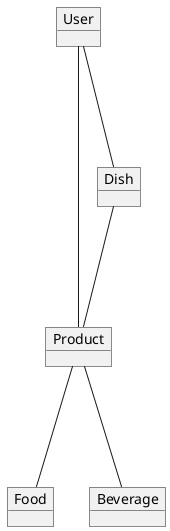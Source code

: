 @startuml

       object User
       object Product
       object Food
       object Beverage
       object Dish

       User --- Product
       User --- Dish
       Dish --- Product
       Product --- Food
       Product --- Beverage

       @enduml
